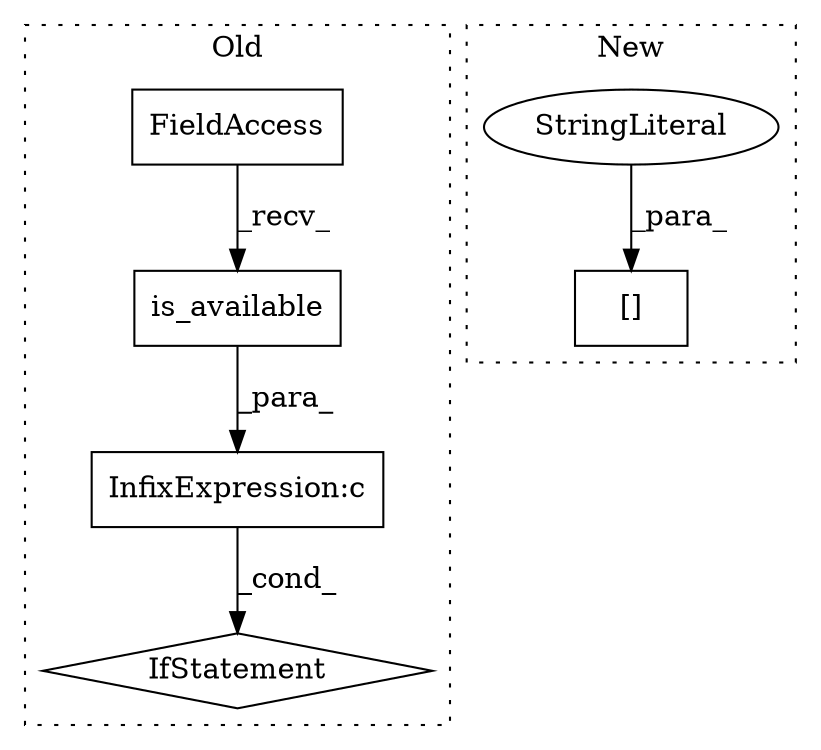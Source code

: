 digraph G {
subgraph cluster0 {
1 [label="is_available" a="32" s="1624" l="14" shape="box"];
3 [label="FieldAccess" a="22" s="1613" l="10" shape="box"];
4 [label="IfStatement" a="25" s="1574,1638" l="4,2" shape="diamond"];
6 [label="InfixExpression:c" a="27" s="1609" l="4" shape="box"];
label = "Old";
style="dotted";
}
subgraph cluster1 {
2 [label="[]" a="2" s="1531,1557" l="12,1" shape="box"];
5 [label="StringLiteral" a="45" s="1543" l="14" shape="ellipse"];
label = "New";
style="dotted";
}
1 -> 6 [label="_para_"];
3 -> 1 [label="_recv_"];
5 -> 2 [label="_para_"];
6 -> 4 [label="_cond_"];
}